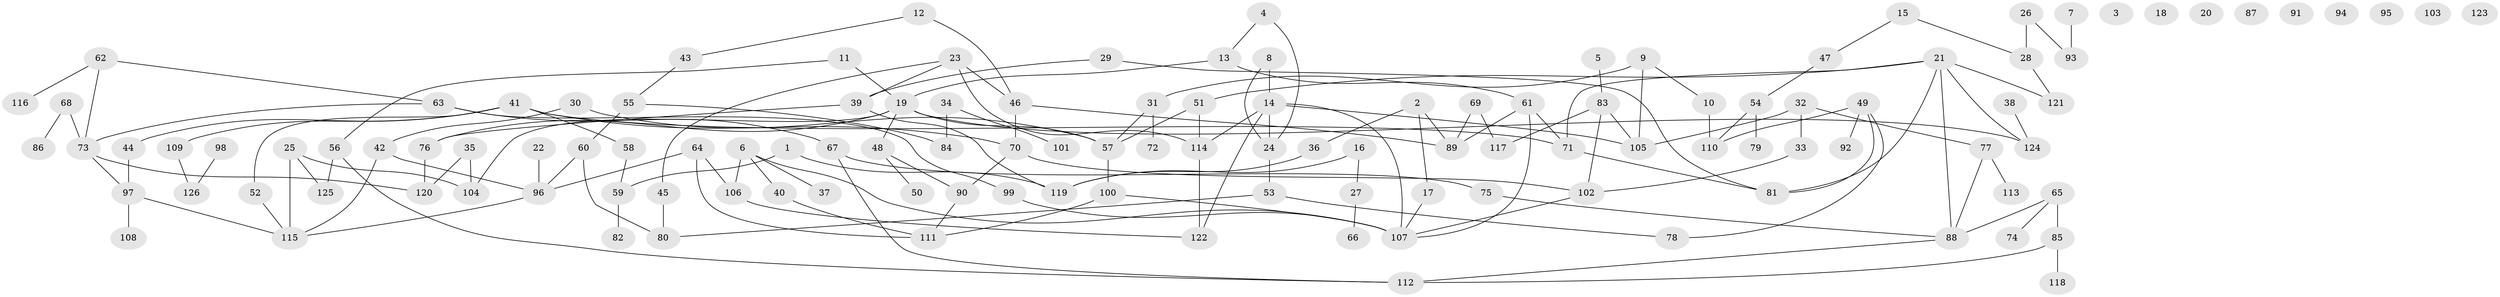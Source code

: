 // Generated by graph-tools (version 1.1) at 2025/00/03/09/25 03:00:54]
// undirected, 126 vertices, 162 edges
graph export_dot {
graph [start="1"]
  node [color=gray90,style=filled];
  1;
  2;
  3;
  4;
  5;
  6;
  7;
  8;
  9;
  10;
  11;
  12;
  13;
  14;
  15;
  16;
  17;
  18;
  19;
  20;
  21;
  22;
  23;
  24;
  25;
  26;
  27;
  28;
  29;
  30;
  31;
  32;
  33;
  34;
  35;
  36;
  37;
  38;
  39;
  40;
  41;
  42;
  43;
  44;
  45;
  46;
  47;
  48;
  49;
  50;
  51;
  52;
  53;
  54;
  55;
  56;
  57;
  58;
  59;
  60;
  61;
  62;
  63;
  64;
  65;
  66;
  67;
  68;
  69;
  70;
  71;
  72;
  73;
  74;
  75;
  76;
  77;
  78;
  79;
  80;
  81;
  82;
  83;
  84;
  85;
  86;
  87;
  88;
  89;
  90;
  91;
  92;
  93;
  94;
  95;
  96;
  97;
  98;
  99;
  100;
  101;
  102;
  103;
  104;
  105;
  106;
  107;
  108;
  109;
  110;
  111;
  112;
  113;
  114;
  115;
  116;
  117;
  118;
  119;
  120;
  121;
  122;
  123;
  124;
  125;
  126;
  1 -- 59;
  1 -- 119;
  2 -- 17;
  2 -- 36;
  2 -- 89;
  4 -- 13;
  4 -- 24;
  5 -- 83;
  6 -- 37;
  6 -- 40;
  6 -- 106;
  6 -- 107;
  7 -- 93;
  8 -- 14;
  8 -- 24;
  9 -- 10;
  9 -- 31;
  9 -- 105;
  10 -- 110;
  11 -- 19;
  11 -- 56;
  12 -- 43;
  12 -- 46;
  13 -- 19;
  13 -- 61;
  14 -- 24;
  14 -- 105;
  14 -- 107;
  14 -- 114;
  14 -- 122;
  15 -- 28;
  15 -- 47;
  16 -- 27;
  16 -- 119;
  17 -- 107;
  19 -- 48;
  19 -- 57;
  19 -- 76;
  19 -- 104;
  19 -- 124;
  21 -- 51;
  21 -- 71;
  21 -- 81;
  21 -- 88;
  21 -- 121;
  21 -- 124;
  22 -- 96;
  23 -- 39;
  23 -- 45;
  23 -- 46;
  23 -- 114;
  24 -- 53;
  25 -- 104;
  25 -- 115;
  25 -- 125;
  26 -- 28;
  26 -- 93;
  27 -- 66;
  28 -- 121;
  29 -- 39;
  29 -- 81;
  30 -- 42;
  30 -- 57;
  31 -- 57;
  31 -- 72;
  32 -- 33;
  32 -- 77;
  32 -- 105;
  33 -- 102;
  34 -- 84;
  34 -- 101;
  35 -- 104;
  35 -- 120;
  36 -- 119;
  38 -- 124;
  39 -- 76;
  39 -- 119;
  40 -- 111;
  41 -- 44;
  41 -- 52;
  41 -- 58;
  41 -- 70;
  41 -- 71;
  41 -- 109;
  42 -- 96;
  42 -- 115;
  43 -- 55;
  44 -- 97;
  45 -- 80;
  46 -- 70;
  46 -- 89;
  47 -- 54;
  48 -- 50;
  48 -- 90;
  49 -- 78;
  49 -- 81;
  49 -- 92;
  49 -- 110;
  51 -- 57;
  51 -- 114;
  52 -- 115;
  53 -- 78;
  53 -- 80;
  54 -- 79;
  54 -- 110;
  55 -- 60;
  55 -- 84;
  56 -- 112;
  56 -- 125;
  57 -- 100;
  58 -- 59;
  59 -- 82;
  60 -- 80;
  60 -- 96;
  61 -- 71;
  61 -- 89;
  61 -- 107;
  62 -- 63;
  62 -- 73;
  62 -- 116;
  63 -- 67;
  63 -- 73;
  63 -- 99;
  64 -- 96;
  64 -- 106;
  64 -- 111;
  65 -- 74;
  65 -- 85;
  65 -- 88;
  67 -- 75;
  67 -- 112;
  68 -- 73;
  68 -- 86;
  69 -- 89;
  69 -- 117;
  70 -- 90;
  70 -- 102;
  71 -- 81;
  73 -- 97;
  73 -- 120;
  75 -- 88;
  76 -- 120;
  77 -- 88;
  77 -- 113;
  83 -- 102;
  83 -- 105;
  83 -- 117;
  85 -- 112;
  85 -- 118;
  88 -- 112;
  90 -- 111;
  96 -- 115;
  97 -- 108;
  97 -- 115;
  98 -- 126;
  99 -- 107;
  100 -- 107;
  100 -- 111;
  102 -- 107;
  106 -- 122;
  109 -- 126;
  114 -- 122;
}

